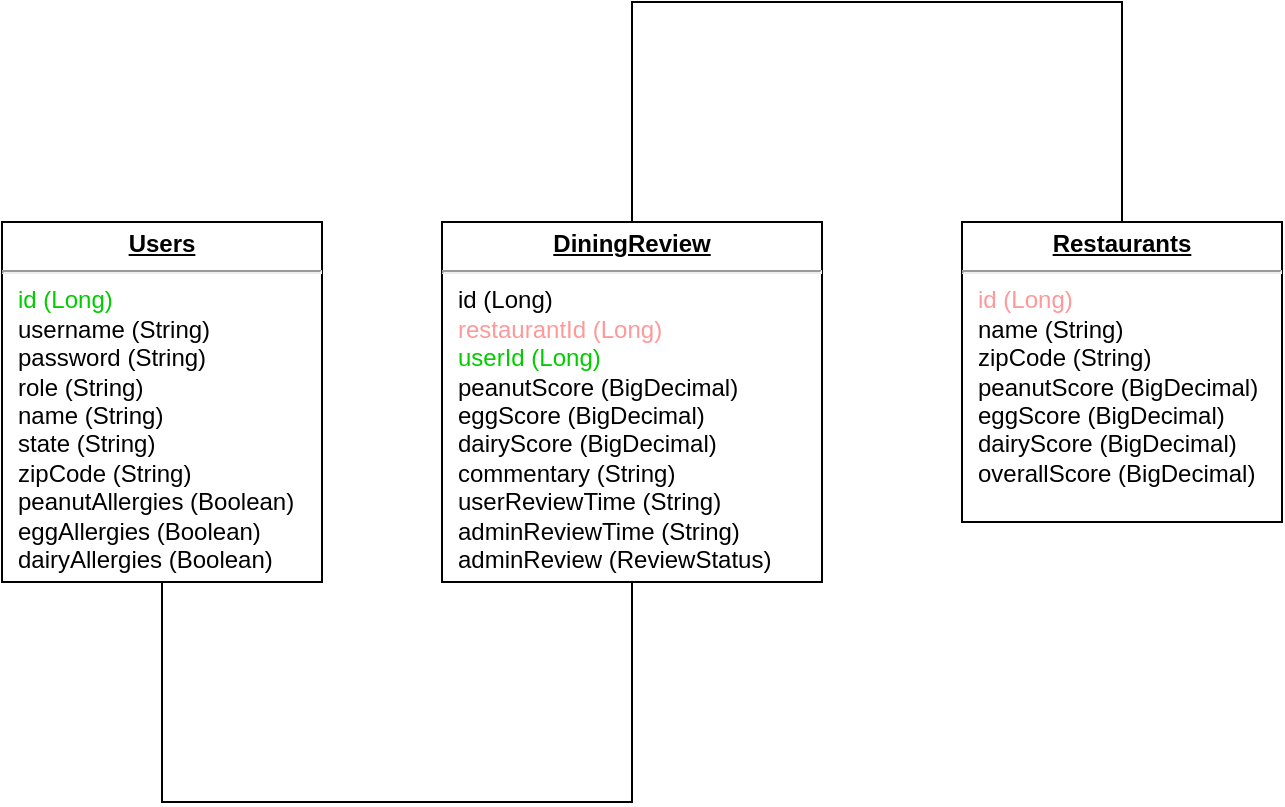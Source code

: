 <mxfile version="24.4.14" type="github">
  <diagram name="Page-1" id="a7904f86-f2b4-8e86-fa97-74104820619b">
    <mxGraphModel dx="1434" dy="780" grid="1" gridSize="10" guides="1" tooltips="1" connect="1" arrows="1" fold="1" page="1" pageScale="1" pageWidth="1100" pageHeight="850" background="none" math="0" shadow="0">
      <root>
        <mxCell id="0" />
        <mxCell id="1" parent="0" />
        <mxCell id="24794b860abc3c2d-30" style="edgeStyle=orthogonalEdgeStyle;rounded=0;html=1;labelBackgroundColor=none;endArrow=none;endFill=0;endSize=8;fontFamily=Verdana;fontSize=12;align=left;entryX=0.5;entryY=0;entryDx=0;entryDy=0;" parent="1" source="24794b860abc3c2d-1" target="24794b860abc3c2d-23" edge="1">
          <mxGeometry relative="1" as="geometry">
            <Array as="points">
              <mxPoint x="515" y="260" />
              <mxPoint x="760" y="260" />
            </Array>
          </mxGeometry>
        </mxCell>
        <mxCell id="24794b860abc3c2d-1" value="&lt;p style=&quot;margin: 0px ; margin-top: 4px ; text-align: center ; text-decoration: underline&quot;&gt;&lt;b&gt;DiningReview&lt;/b&gt;&lt;/p&gt;&lt;hr&gt;&lt;p style=&quot;margin: 0px ; margin-left: 8px&quot;&gt;id (Long)&lt;/p&gt;&lt;p style=&quot;margin: 0px ; margin-left: 8px&quot;&gt;&lt;font color=&quot;#ff9999&quot;&gt;restaurantId (Long)&lt;/font&gt;&lt;/p&gt;&lt;p style=&quot;margin: 0px ; margin-left: 8px&quot;&gt;&lt;font color=&quot;#00cc00&quot;&gt;userId (Long)&lt;/font&gt;&lt;/p&gt;&lt;p style=&quot;margin: 0px ; margin-left: 8px&quot;&gt;peanutScore (BigDecimal)&lt;/p&gt;&lt;p style=&quot;margin: 0px ; margin-left: 8px&quot;&gt;eggScore (BigDecimal)&lt;/p&gt;&lt;p style=&quot;margin: 0px ; margin-left: 8px&quot;&gt;dairyScore&amp;nbsp;&lt;span style=&quot;background-color: initial;&quot;&gt;(BigDecimal)&lt;/span&gt;&lt;/p&gt;&lt;p style=&quot;margin: 0px ; margin-left: 8px&quot;&gt;commentary (String)&lt;/p&gt;&lt;p style=&quot;margin: 0px ; margin-left: 8px&quot;&gt;userReviewTime (String)&lt;/p&gt;&lt;p style=&quot;margin: 0px ; margin-left: 8px&quot;&gt;adminReviewTime (String)&lt;/p&gt;&lt;p style=&quot;margin: 0px ; margin-left: 8px&quot;&gt;adminReview (ReviewStatus)&lt;/p&gt;" style="verticalAlign=top;align=left;overflow=fill;fontSize=12;fontFamily=Helvetica;html=1;rounded=0;shadow=0;comic=0;labelBackgroundColor=none;strokeWidth=1" parent="1" vertex="1">
          <mxGeometry x="420" y="370" width="190" height="180" as="geometry" />
        </mxCell>
        <mxCell id="24794b860abc3c2d-23" value="&lt;p style=&quot;margin: 0px ; margin-top: 4px ; text-align: center ; text-decoration: underline&quot;&gt;&lt;b&gt;Restaurants&lt;/b&gt;&lt;/p&gt;&lt;hr&gt;&lt;p style=&quot;margin: 0px ; margin-left: 8px&quot;&gt;&lt;font color=&quot;#ff9999&quot;&gt;id (Long)&lt;/font&gt;&lt;/p&gt;&lt;p style=&quot;margin: 0px ; margin-left: 8px&quot;&gt;name (String)&lt;/p&gt;&lt;p style=&quot;margin: 0px ; margin-left: 8px&quot;&gt;zipCode (String)&lt;/p&gt;&lt;p style=&quot;margin: 0px ; margin-left: 8px&quot;&gt;peanutScore (BigDecimal)&lt;/p&gt;&lt;p style=&quot;margin: 0px ; margin-left: 8px&quot;&gt;eggScore (BigDecimal)&lt;/p&gt;&lt;p style=&quot;margin: 0px ; margin-left: 8px&quot;&gt;dairyScore (BigDecimal)&lt;/p&gt;&lt;p style=&quot;margin: 0px ; margin-left: 8px&quot;&gt;overallScore (BigDecimal)&lt;/p&gt;" style="verticalAlign=top;align=left;overflow=fill;fontSize=12;fontFamily=Helvetica;html=1;rounded=0;shadow=0;comic=0;labelBackgroundColor=none;strokeWidth=1" parent="1" vertex="1">
          <mxGeometry x="680" y="370" width="160" height="150" as="geometry" />
        </mxCell>
        <mxCell id="aCDufnx6aQgUF4X_gmPT-1" value="&lt;p style=&quot;margin: 0px ; margin-top: 4px ; text-align: center ; text-decoration: underline&quot;&gt;&lt;b&gt;Users&lt;/b&gt;&lt;/p&gt;&lt;hr&gt;&lt;p style=&quot;margin: 0px ; margin-left: 8px&quot;&gt;&lt;font color=&quot;#00cc00&quot;&gt;id (Long)&lt;/font&gt;&lt;/p&gt;&lt;p style=&quot;margin: 0px ; margin-left: 8px&quot;&gt;username (String)&lt;/p&gt;&lt;p style=&quot;margin: 0px ; margin-left: 8px&quot;&gt;password (String)&lt;/p&gt;&lt;p style=&quot;margin: 0px ; margin-left: 8px&quot;&gt;role (String)&lt;/p&gt;&lt;p style=&quot;margin: 0px ; margin-left: 8px&quot;&gt;name (String)&lt;/p&gt;&lt;p style=&quot;margin: 0px ; margin-left: 8px&quot;&gt;state (String)&lt;/p&gt;&lt;p style=&quot;margin: 0px ; margin-left: 8px&quot;&gt;zipCode (String)&lt;/p&gt;&lt;p style=&quot;margin: 0px ; margin-left: 8px&quot;&gt;peanutAllergies (Boolean)&lt;/p&gt;&lt;p style=&quot;margin: 0px ; margin-left: 8px&quot;&gt;eggAllergies (Boolean)&lt;br&gt;dairyAllergies (Boolean)&lt;/p&gt;" style="verticalAlign=top;align=left;overflow=fill;fontSize=12;fontFamily=Helvetica;html=1;rounded=0;shadow=0;comic=0;labelBackgroundColor=none;strokeWidth=1" parent="1" vertex="1">
          <mxGeometry x="200" y="370" width="160" height="180" as="geometry" />
        </mxCell>
        <mxCell id="aCDufnx6aQgUF4X_gmPT-3" style="edgeStyle=orthogonalEdgeStyle;rounded=0;html=1;labelBackgroundColor=none;endArrow=none;endFill=0;endSize=8;fontFamily=Verdana;fontSize=12;align=left;entryX=0.5;entryY=1;entryDx=0;entryDy=0;exitX=0.5;exitY=1;exitDx=0;exitDy=0;" parent="1" source="aCDufnx6aQgUF4X_gmPT-1" target="24794b860abc3c2d-1" edge="1">
          <mxGeometry relative="1" as="geometry">
            <Array as="points">
              <mxPoint x="280" y="660" />
              <mxPoint x="515" y="660" />
            </Array>
            <mxPoint x="525" y="380" as="sourcePoint" />
            <mxPoint x="770" y="380" as="targetPoint" />
          </mxGeometry>
        </mxCell>
      </root>
    </mxGraphModel>
  </diagram>
</mxfile>
